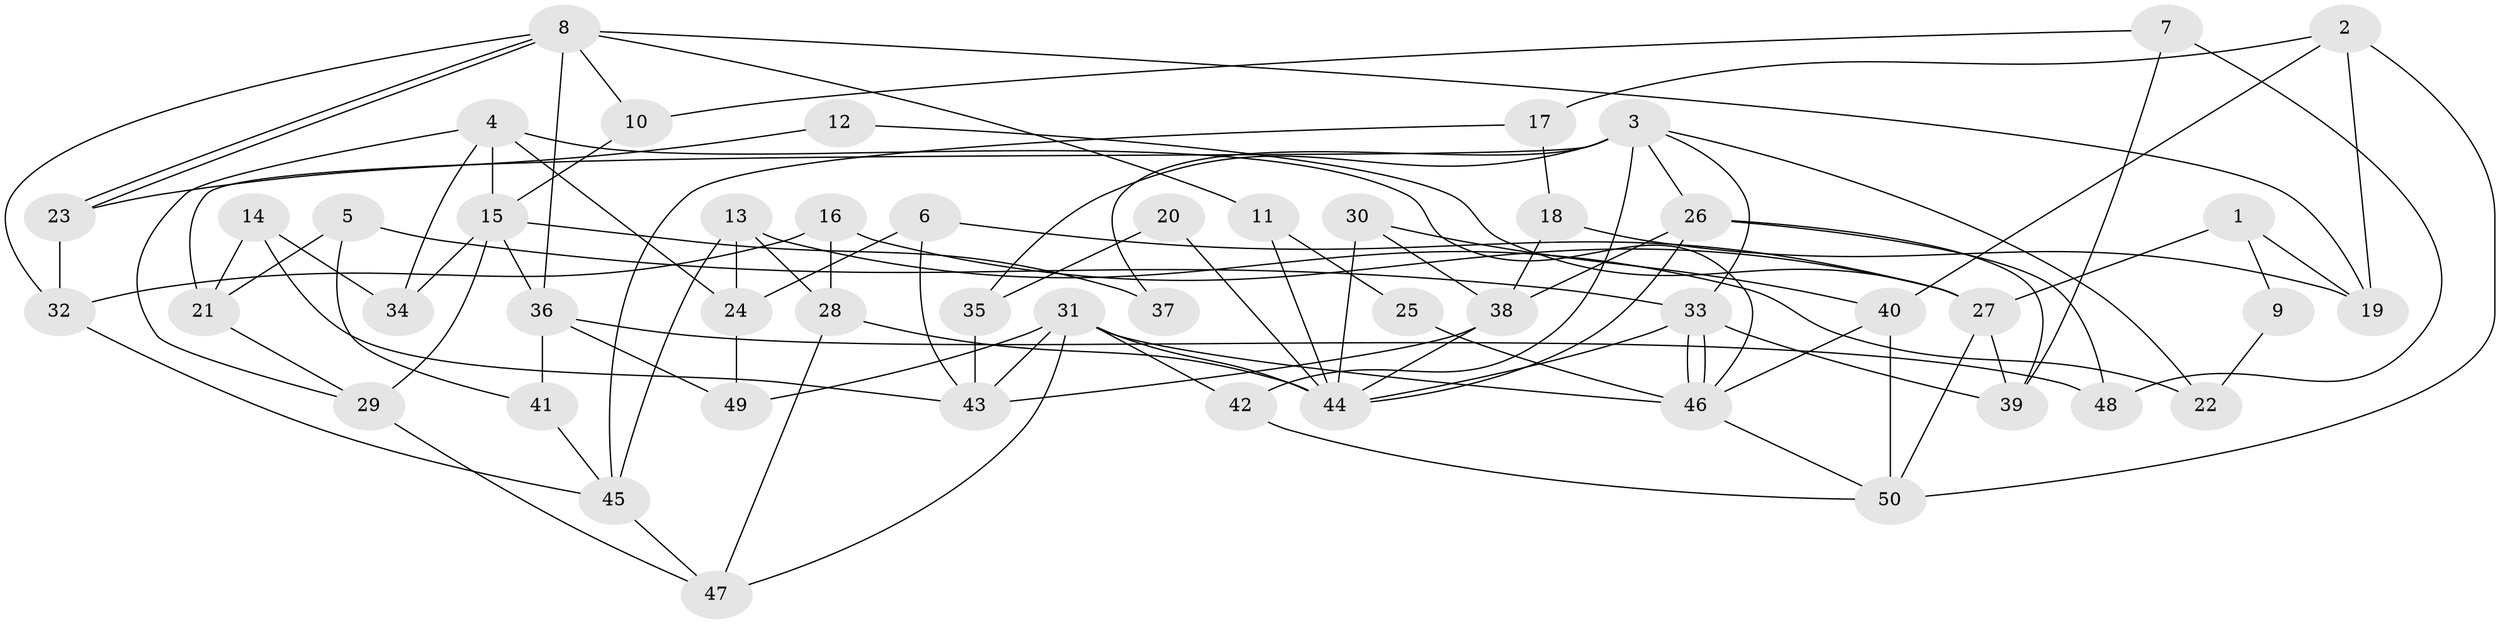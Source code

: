 // coarse degree distribution, {5: 0.0967741935483871, 9: 0.12903225806451613, 4: 0.22580645161290322, 6: 0.16129032258064516, 3: 0.22580645161290322, 2: 0.0967741935483871, 7: 0.06451612903225806}
// Generated by graph-tools (version 1.1) at 2025/41/03/06/25 10:41:53]
// undirected, 50 vertices, 100 edges
graph export_dot {
graph [start="1"]
  node [color=gray90,style=filled];
  1;
  2;
  3;
  4;
  5;
  6;
  7;
  8;
  9;
  10;
  11;
  12;
  13;
  14;
  15;
  16;
  17;
  18;
  19;
  20;
  21;
  22;
  23;
  24;
  25;
  26;
  27;
  28;
  29;
  30;
  31;
  32;
  33;
  34;
  35;
  36;
  37;
  38;
  39;
  40;
  41;
  42;
  43;
  44;
  45;
  46;
  47;
  48;
  49;
  50;
  1 -- 27;
  1 -- 19;
  1 -- 9;
  2 -- 50;
  2 -- 40;
  2 -- 17;
  2 -- 19;
  3 -- 42;
  3 -- 26;
  3 -- 21;
  3 -- 22;
  3 -- 33;
  3 -- 35;
  3 -- 37;
  4 -- 46;
  4 -- 15;
  4 -- 24;
  4 -- 29;
  4 -- 34;
  5 -- 21;
  5 -- 33;
  5 -- 41;
  6 -- 43;
  6 -- 24;
  6 -- 27;
  7 -- 39;
  7 -- 10;
  7 -- 48;
  8 -- 36;
  8 -- 23;
  8 -- 23;
  8 -- 10;
  8 -- 11;
  8 -- 19;
  8 -- 32;
  9 -- 22;
  10 -- 15;
  11 -- 44;
  11 -- 25;
  12 -- 23;
  12 -- 27;
  13 -- 45;
  13 -- 24;
  13 -- 22;
  13 -- 28;
  14 -- 43;
  14 -- 21;
  14 -- 34;
  15 -- 34;
  15 -- 29;
  15 -- 36;
  15 -- 37;
  16 -- 27;
  16 -- 28;
  16 -- 32;
  17 -- 45;
  17 -- 18;
  18 -- 19;
  18 -- 38;
  20 -- 35;
  20 -- 44;
  21 -- 29;
  23 -- 32;
  24 -- 49;
  25 -- 46;
  26 -- 38;
  26 -- 44;
  26 -- 39;
  26 -- 48;
  27 -- 39;
  27 -- 50;
  28 -- 47;
  28 -- 44;
  29 -- 47;
  30 -- 44;
  30 -- 38;
  30 -- 40;
  31 -- 44;
  31 -- 46;
  31 -- 42;
  31 -- 43;
  31 -- 47;
  31 -- 49;
  32 -- 45;
  33 -- 46;
  33 -- 46;
  33 -- 39;
  33 -- 44;
  35 -- 43;
  36 -- 48;
  36 -- 41;
  36 -- 49;
  38 -- 44;
  38 -- 43;
  40 -- 50;
  40 -- 46;
  41 -- 45;
  42 -- 50;
  45 -- 47;
  46 -- 50;
}
